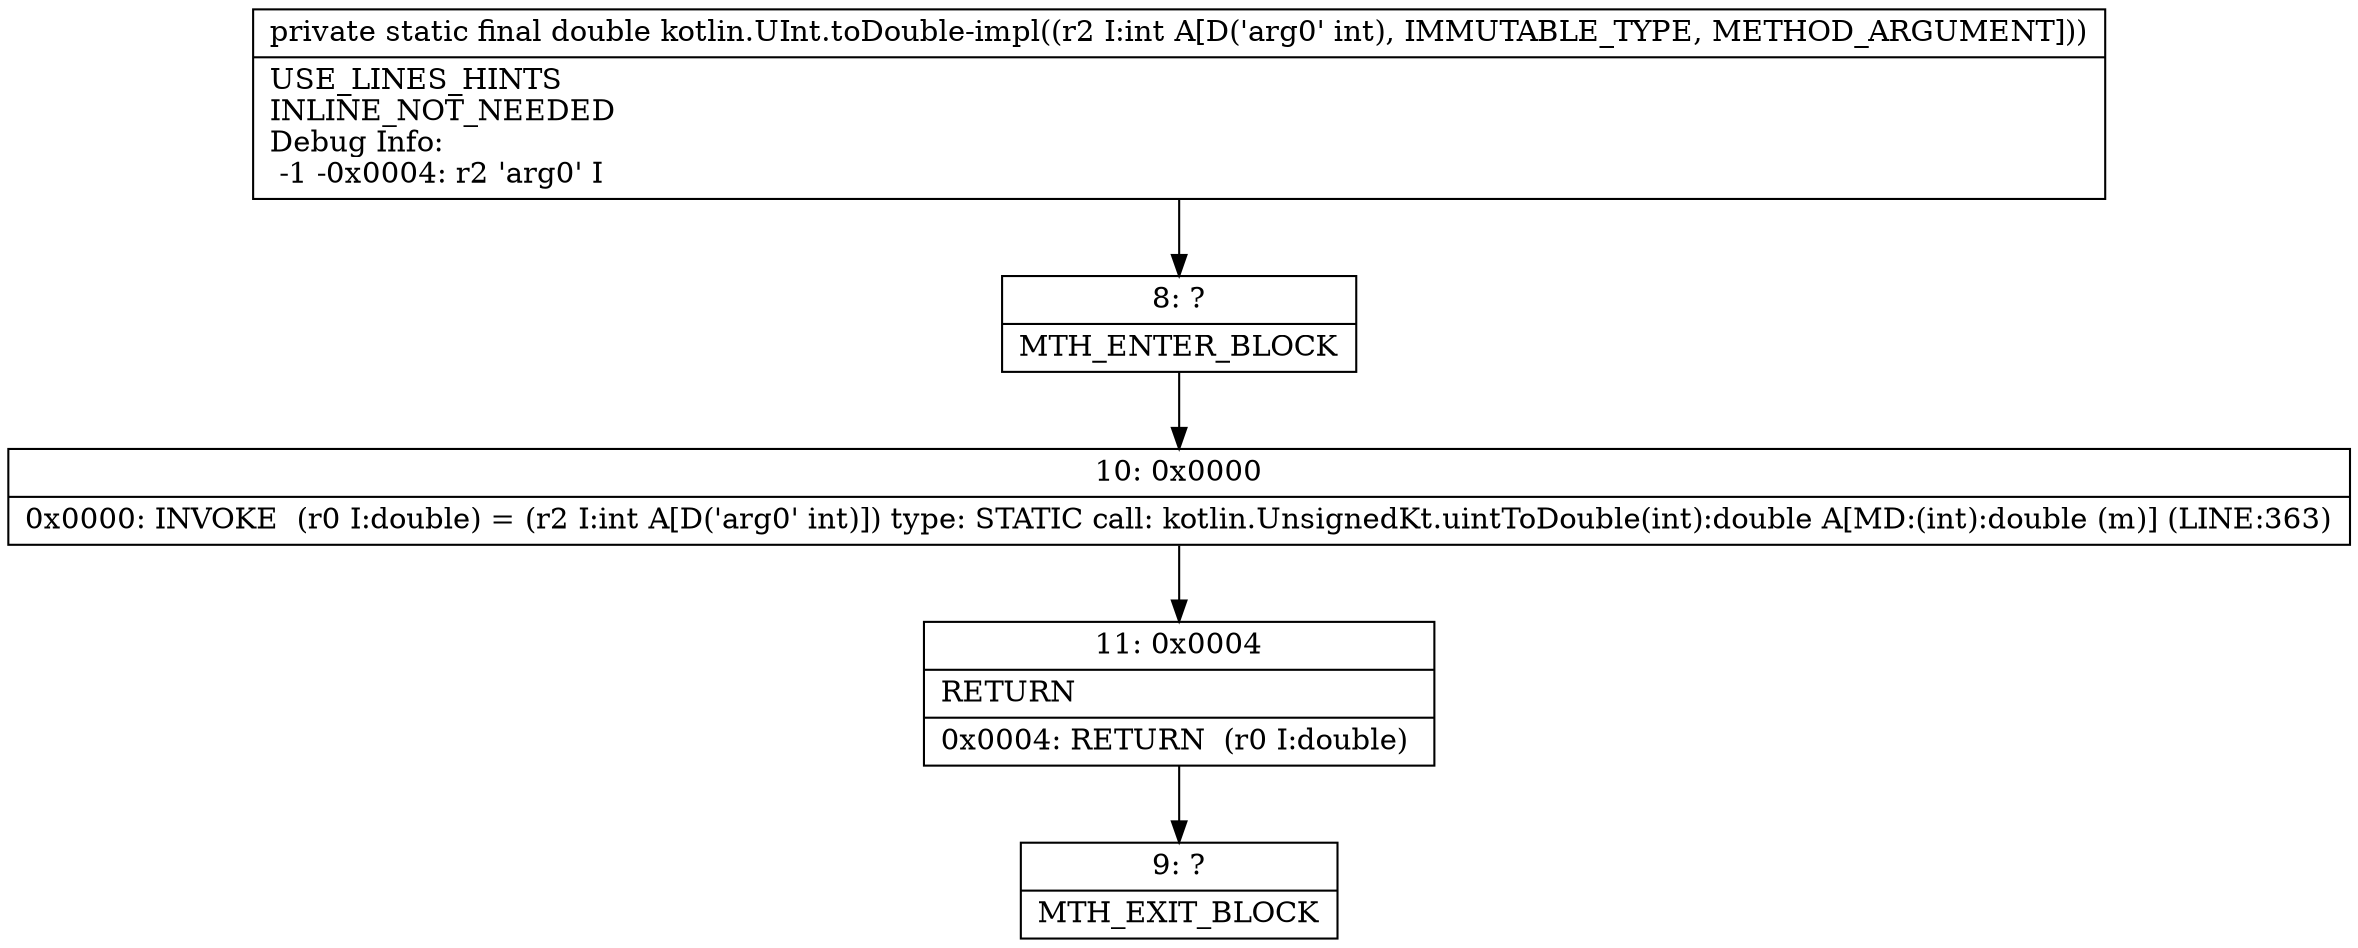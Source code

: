 digraph "CFG forkotlin.UInt.toDouble\-impl(I)D" {
Node_8 [shape=record,label="{8\:\ ?|MTH_ENTER_BLOCK\l}"];
Node_10 [shape=record,label="{10\:\ 0x0000|0x0000: INVOKE  (r0 I:double) = (r2 I:int A[D('arg0' int)]) type: STATIC call: kotlin.UnsignedKt.uintToDouble(int):double A[MD:(int):double (m)] (LINE:363)\l}"];
Node_11 [shape=record,label="{11\:\ 0x0004|RETURN\l|0x0004: RETURN  (r0 I:double) \l}"];
Node_9 [shape=record,label="{9\:\ ?|MTH_EXIT_BLOCK\l}"];
MethodNode[shape=record,label="{private static final double kotlin.UInt.toDouble\-impl((r2 I:int A[D('arg0' int), IMMUTABLE_TYPE, METHOD_ARGUMENT]))  | USE_LINES_HINTS\lINLINE_NOT_NEEDED\lDebug Info:\l  \-1 \-0x0004: r2 'arg0' I\l}"];
MethodNode -> Node_8;Node_8 -> Node_10;
Node_10 -> Node_11;
Node_11 -> Node_9;
}

